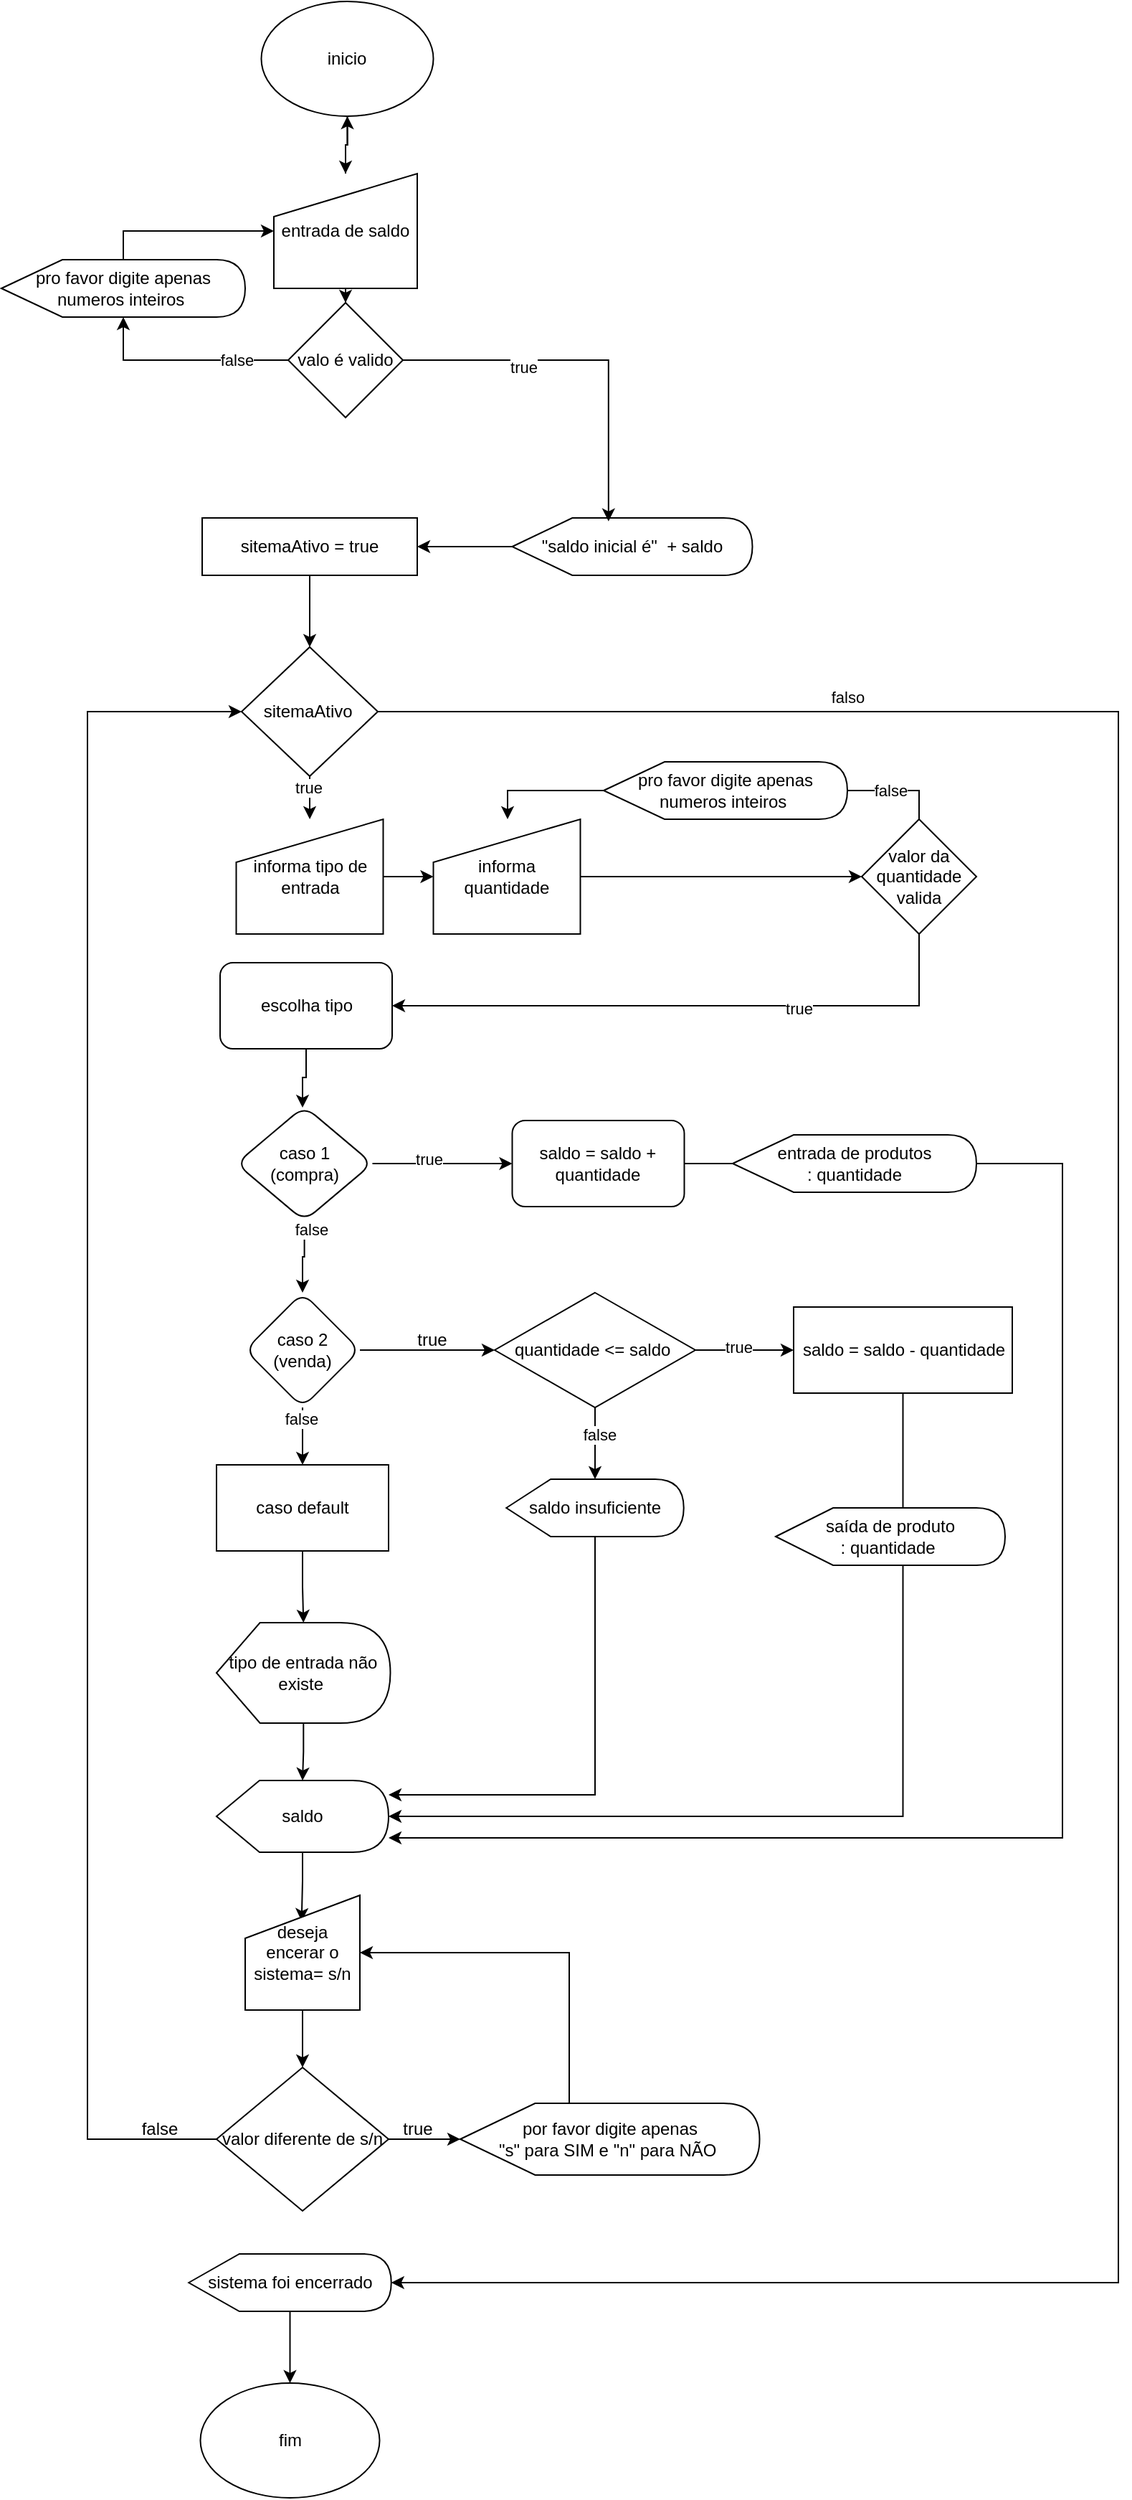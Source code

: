 <mxfile version="28.1.0">
  <diagram name="Página-1" id="TJmjayn9he-VXkFxc6Wi">
    <mxGraphModel grid="1" page="1" gridSize="10" guides="1" tooltips="1" connect="1" arrows="1" fold="1" pageScale="1" pageWidth="827" pageHeight="1169" math="0" shadow="0">
      <root>
        <mxCell id="0" />
        <mxCell id="1" parent="0" />
        <mxCell id="OaQ3OgYtoZX91j-wxRvZ-8" style="edgeStyle=orthogonalEdgeStyle;rounded=0;orthogonalLoop=1;jettySize=auto;html=1;" edge="1" parent="1" source="EqQMDcm6i_RlThikZK2u-1" target="EqQMDcm6i_RlThikZK2u-7">
          <mxGeometry relative="1" as="geometry">
            <mxPoint x="311.25" y="290" as="targetPoint" />
          </mxGeometry>
        </mxCell>
        <mxCell id="EqQMDcm6i_RlThikZK2u-1" value="inicio" style="ellipse;whiteSpace=wrap;html=1;" vertex="1" parent="1">
          <mxGeometry x="251.25" y="30" width="120" height="80" as="geometry" />
        </mxCell>
        <mxCell id="PIHjeUbVuv9eCzz-kvKn-1" value="" style="edgeStyle=orthogonalEdgeStyle;rounded=0;orthogonalLoop=1;jettySize=auto;html=1;" edge="1" parent="1" source="EqQMDcm6i_RlThikZK2u-7" target="EqQMDcm6i_RlThikZK2u-1">
          <mxGeometry relative="1" as="geometry" />
        </mxCell>
        <mxCell id="PIHjeUbVuv9eCzz-kvKn-10" value="" style="edgeStyle=orthogonalEdgeStyle;rounded=0;orthogonalLoop=1;jettySize=auto;html=1;" edge="1" parent="1" source="EqQMDcm6i_RlThikZK2u-7" target="PIHjeUbVuv9eCzz-kvKn-9">
          <mxGeometry relative="1" as="geometry" />
        </mxCell>
        <mxCell id="EqQMDcm6i_RlThikZK2u-7" value="entrada de saldo" style="shape=manualInput;whiteSpace=wrap;html=1;" vertex="1" parent="1">
          <mxGeometry x="260" y="150" width="100" height="80" as="geometry" />
        </mxCell>
        <mxCell id="EqQMDcm6i_RlThikZK2u-14" value="" style="edgeStyle=orthogonalEdgeStyle;rounded=0;orthogonalLoop=1;jettySize=auto;html=1;" edge="1" parent="1" source="EqQMDcm6i_RlThikZK2u-10" target="EqQMDcm6i_RlThikZK2u-13">
          <mxGeometry relative="1" as="geometry" />
        </mxCell>
        <mxCell id="EqQMDcm6i_RlThikZK2u-10" value="&quot;saldo inicial é&quot;&amp;nbsp; + saldo" style="shape=display;whiteSpace=wrap;html=1;" vertex="1" parent="1">
          <mxGeometry x="426.25" y="390" width="167.5" height="40" as="geometry" />
        </mxCell>
        <mxCell id="EqQMDcm6i_RlThikZK2u-17" value="" style="edgeStyle=orthogonalEdgeStyle;rounded=0;orthogonalLoop=1;jettySize=auto;html=1;" edge="1" parent="1" source="EqQMDcm6i_RlThikZK2u-13" target="EqQMDcm6i_RlThikZK2u-16">
          <mxGeometry relative="1" as="geometry" />
        </mxCell>
        <mxCell id="EqQMDcm6i_RlThikZK2u-13" value="sitemaAtivo = true" style="whiteSpace=wrap;html=1;" vertex="1" parent="1">
          <mxGeometry x="210" y="390" width="150" height="40" as="geometry" />
        </mxCell>
        <mxCell id="EqQMDcm6i_RlThikZK2u-19" value="" style="edgeStyle=orthogonalEdgeStyle;rounded=0;orthogonalLoop=1;jettySize=auto;html=1;" edge="1" parent="1" source="EqQMDcm6i_RlThikZK2u-16" target="OaQ3OgYtoZX91j-wxRvZ-3">
          <mxGeometry relative="1" as="geometry">
            <mxPoint x="418.242" y="590" as="sourcePoint" />
            <mxPoint x="347.5" y="1321" as="targetPoint" />
            <Array as="points">
              <mxPoint x="849" y="525" />
              <mxPoint x="849" y="1620" />
            </Array>
          </mxGeometry>
        </mxCell>
        <mxCell id="EqQMDcm6i_RlThikZK2u-21" value="falso" style="edgeLabel;html=1;align=center;verticalAlign=middle;resizable=0;points=[];" vertex="1" connectable="0" parent="EqQMDcm6i_RlThikZK2u-19">
          <mxGeometry x="-0.681" y="-3" relative="1" as="geometry">
            <mxPoint x="-11" y="-13" as="offset" />
          </mxGeometry>
        </mxCell>
        <mxCell id="EqQMDcm6i_RlThikZK2u-24" style="edgeStyle=orthogonalEdgeStyle;rounded=0;orthogonalLoop=1;jettySize=auto;html=1;" edge="1" parent="1" source="EqQMDcm6i_RlThikZK2u-16" target="EqQMDcm6i_RlThikZK2u-27">
          <mxGeometry relative="1" as="geometry">
            <mxPoint x="284.1" y="600" as="targetPoint" />
          </mxGeometry>
        </mxCell>
        <mxCell id="PIHjeUbVuv9eCzz-kvKn-16" value="true" style="edgeLabel;html=1;align=center;verticalAlign=middle;resizable=0;points=[];" connectable="0" vertex="1" parent="EqQMDcm6i_RlThikZK2u-24">
          <mxGeometry x="-0.458" y="-1" relative="1" as="geometry">
            <mxPoint as="offset" />
          </mxGeometry>
        </mxCell>
        <mxCell id="EqQMDcm6i_RlThikZK2u-16" value="sitemaAtivo&amp;nbsp;" style="rhombus;whiteSpace=wrap;html=1;" vertex="1" parent="1">
          <mxGeometry x="237.5" y="480" width="95" height="90" as="geometry" />
        </mxCell>
        <mxCell id="EqQMDcm6i_RlThikZK2u-72" value="" style="edgeStyle=orthogonalEdgeStyle;rounded=0;orthogonalLoop=1;jettySize=auto;html=1;entryX=0.492;entryY=0.225;entryDx=0;entryDy=0;entryPerimeter=0;" edge="1" parent="1" source="EqQMDcm6i_RlThikZK2u-20" target="EqQMDcm6i_RlThikZK2u-74">
          <mxGeometry relative="1" as="geometry">
            <mxPoint x="280" y="1350" as="targetPoint" />
          </mxGeometry>
        </mxCell>
        <mxCell id="EqQMDcm6i_RlThikZK2u-20" value="saldo" style="shape=display;whiteSpace=wrap;html=1;" vertex="1" parent="1">
          <mxGeometry x="220" y="1270" width="120" height="50" as="geometry" />
        </mxCell>
        <mxCell id="EqQMDcm6i_RlThikZK2u-22" value="fim" style="ellipse;whiteSpace=wrap;html=1;" vertex="1" parent="1">
          <mxGeometry x="208.75" y="1690" width="125" height="80" as="geometry" />
        </mxCell>
        <mxCell id="EqQMDcm6i_RlThikZK2u-29" value="" style="edgeStyle=orthogonalEdgeStyle;rounded=0;orthogonalLoop=1;jettySize=auto;html=1;" edge="1" parent="1" source="EqQMDcm6i_RlThikZK2u-27" target="EqQMDcm6i_RlThikZK2u-28">
          <mxGeometry relative="1" as="geometry" />
        </mxCell>
        <mxCell id="EqQMDcm6i_RlThikZK2u-27" value="informa tipo de entrada" style="shape=manualInput;whiteSpace=wrap;html=1;" vertex="1" parent="1">
          <mxGeometry x="233.75" y="600" width="102.5" height="80" as="geometry" />
        </mxCell>
        <mxCell id="PIHjeUbVuv9eCzz-kvKn-18" value="" style="edgeStyle=orthogonalEdgeStyle;rounded=0;orthogonalLoop=1;jettySize=auto;html=1;" edge="1" parent="1" source="EqQMDcm6i_RlThikZK2u-28" target="PIHjeUbVuv9eCzz-kvKn-17">
          <mxGeometry relative="1" as="geometry" />
        </mxCell>
        <mxCell id="EqQMDcm6i_RlThikZK2u-28" value="informa quantidade" style="shape=manualInput;whiteSpace=wrap;html=1;" vertex="1" parent="1">
          <mxGeometry x="371.25" y="600" width="102.5" height="80" as="geometry" />
        </mxCell>
        <mxCell id="EqQMDcm6i_RlThikZK2u-37" value="" style="edgeStyle=orthogonalEdgeStyle;rounded=0;orthogonalLoop=1;jettySize=auto;html=1;" edge="1" parent="1" source="EqQMDcm6i_RlThikZK2u-35" target="EqQMDcm6i_RlThikZK2u-36">
          <mxGeometry relative="1" as="geometry">
            <Array as="points">
              <mxPoint x="282" y="780" />
              <mxPoint x="280" y="780" />
            </Array>
          </mxGeometry>
        </mxCell>
        <mxCell id="EqQMDcm6i_RlThikZK2u-35" value="escolha tipo" style="rounded=1;whiteSpace=wrap;html=1;" vertex="1" parent="1">
          <mxGeometry x="222.5" y="700" width="120" height="60" as="geometry" />
        </mxCell>
        <mxCell id="EqQMDcm6i_RlThikZK2u-39" value="" style="edgeStyle=orthogonalEdgeStyle;rounded=0;orthogonalLoop=1;jettySize=auto;html=1;" edge="1" parent="1" source="EqQMDcm6i_RlThikZK2u-36" target="EqQMDcm6i_RlThikZK2u-38">
          <mxGeometry relative="1" as="geometry" />
        </mxCell>
        <mxCell id="EqQMDcm6i_RlThikZK2u-49" value="true" style="edgeLabel;html=1;align=center;verticalAlign=middle;resizable=0;points=[];" vertex="1" connectable="0" parent="EqQMDcm6i_RlThikZK2u-39">
          <mxGeometry x="-0.2" y="3" relative="1" as="geometry">
            <mxPoint as="offset" />
          </mxGeometry>
        </mxCell>
        <mxCell id="EqQMDcm6i_RlThikZK2u-43" value="" style="edgeStyle=orthogonalEdgeStyle;rounded=0;orthogonalLoop=1;jettySize=auto;html=1;" edge="1" parent="1" source="EqQMDcm6i_RlThikZK2u-36" target="EqQMDcm6i_RlThikZK2u-42">
          <mxGeometry relative="1" as="geometry" />
        </mxCell>
        <mxCell id="EqQMDcm6i_RlThikZK2u-51" value="false" style="edgeLabel;html=1;align=center;verticalAlign=middle;resizable=0;points=[];" vertex="1" connectable="0" parent="EqQMDcm6i_RlThikZK2u-43">
          <mxGeometry x="-0.76" y="4" relative="1" as="geometry">
            <mxPoint as="offset" />
          </mxGeometry>
        </mxCell>
        <mxCell id="EqQMDcm6i_RlThikZK2u-36" value="caso 1&lt;br&gt;(compra)" style="rhombus;whiteSpace=wrap;html=1;rounded=1;" vertex="1" parent="1">
          <mxGeometry x="233.75" y="800" width="95" height="80" as="geometry" />
        </mxCell>
        <mxCell id="EqQMDcm6i_RlThikZK2u-58" style="edgeStyle=orthogonalEdgeStyle;rounded=0;orthogonalLoop=1;jettySize=auto;html=1;" edge="1" parent="1" source="EqQMDcm6i_RlThikZK2u-38" target="EqQMDcm6i_RlThikZK2u-20">
          <mxGeometry relative="1" as="geometry">
            <mxPoint x="336" y="1283" as="targetPoint" />
            <Array as="points">
              <mxPoint x="810" y="840" />
              <mxPoint x="810" y="1310" />
            </Array>
          </mxGeometry>
        </mxCell>
        <mxCell id="EqQMDcm6i_RlThikZK2u-38" value="saldo = saldo + quantidade" style="whiteSpace=wrap;html=1;rounded=1;" vertex="1" parent="1">
          <mxGeometry x="426.25" y="810" width="120" height="60" as="geometry" />
        </mxCell>
        <mxCell id="EqQMDcm6i_RlThikZK2u-45" value="" style="edgeStyle=orthogonalEdgeStyle;rounded=0;orthogonalLoop=1;jettySize=auto;html=1;" edge="1" parent="1" source="EqQMDcm6i_RlThikZK2u-42" target="EqQMDcm6i_RlThikZK2u-48">
          <mxGeometry relative="1" as="geometry">
            <mxPoint x="392.5" y="1140" as="targetPoint" />
          </mxGeometry>
        </mxCell>
        <mxCell id="EqQMDcm6i_RlThikZK2u-63" value="" style="edgeStyle=orthogonalEdgeStyle;rounded=0;orthogonalLoop=1;jettySize=auto;html=1;" edge="1" parent="1" source="EqQMDcm6i_RlThikZK2u-42" target="OaQ3OgYtoZX91j-wxRvZ-7">
          <mxGeometry relative="1" as="geometry">
            <mxPoint x="281.286" y="1040.036" as="targetPoint" />
          </mxGeometry>
        </mxCell>
        <mxCell id="OaQ3OgYtoZX91j-wxRvZ-6" value="false" style="edgeLabel;html=1;align=center;verticalAlign=middle;resizable=0;points=[];" connectable="0" vertex="1" parent="EqQMDcm6i_RlThikZK2u-63">
          <mxGeometry x="-0.6" y="-1" relative="1" as="geometry">
            <mxPoint as="offset" />
          </mxGeometry>
        </mxCell>
        <mxCell id="EqQMDcm6i_RlThikZK2u-42" value="caso 2&lt;br&gt;(venda)" style="rhombus;whiteSpace=wrap;html=1;rounded=1;" vertex="1" parent="1">
          <mxGeometry x="240" y="930" width="80" height="80" as="geometry" />
        </mxCell>
        <mxCell id="EqQMDcm6i_RlThikZK2u-53" value="" style="edgeStyle=orthogonalEdgeStyle;rounded=0;orthogonalLoop=1;jettySize=auto;html=1;" edge="1" parent="1" source="EqQMDcm6i_RlThikZK2u-48" target="EqQMDcm6i_RlThikZK2u-52">
          <mxGeometry relative="1" as="geometry" />
        </mxCell>
        <mxCell id="EqQMDcm6i_RlThikZK2u-54" value="false" style="edgeLabel;html=1;align=center;verticalAlign=middle;resizable=0;points=[];" vertex="1" connectable="0" parent="EqQMDcm6i_RlThikZK2u-53">
          <mxGeometry x="-0.25" y="3" relative="1" as="geometry">
            <mxPoint as="offset" />
          </mxGeometry>
        </mxCell>
        <mxCell id="EqQMDcm6i_RlThikZK2u-56" value="" style="edgeStyle=orthogonalEdgeStyle;rounded=0;orthogonalLoop=1;jettySize=auto;html=1;" edge="1" parent="1" source="EqQMDcm6i_RlThikZK2u-48" target="EqQMDcm6i_RlThikZK2u-55">
          <mxGeometry relative="1" as="geometry" />
        </mxCell>
        <mxCell id="EqQMDcm6i_RlThikZK2u-57" value="true" style="edgeLabel;html=1;align=center;verticalAlign=middle;resizable=0;points=[];" vertex="1" connectable="0" parent="EqQMDcm6i_RlThikZK2u-56">
          <mxGeometry x="-0.167" y="2" relative="1" as="geometry">
            <mxPoint x="1" as="offset" />
          </mxGeometry>
        </mxCell>
        <mxCell id="EqQMDcm6i_RlThikZK2u-48" value="quantidade &amp;lt;= saldo&amp;nbsp;" style="rhombus;whiteSpace=wrap;html=1;" vertex="1" parent="1">
          <mxGeometry x="414" y="930" width="140" height="80" as="geometry" />
        </mxCell>
        <mxCell id="EqQMDcm6i_RlThikZK2u-68" style="edgeStyle=orthogonalEdgeStyle;rounded=0;orthogonalLoop=1;jettySize=auto;html=1;" edge="1" parent="1" source="EqQMDcm6i_RlThikZK2u-52" target="EqQMDcm6i_RlThikZK2u-20">
          <mxGeometry relative="1" as="geometry">
            <mxPoint x="484" y="1300" as="targetPoint" />
            <Array as="points">
              <mxPoint x="484" y="1280" />
            </Array>
          </mxGeometry>
        </mxCell>
        <mxCell id="EqQMDcm6i_RlThikZK2u-52" value="saldo insuficiente" style="shape=display;whiteSpace=wrap;html=1;" vertex="1" parent="1">
          <mxGeometry x="422.12" y="1060" width="123.75" height="40" as="geometry" />
        </mxCell>
        <mxCell id="PIHjeUbVuv9eCzz-kvKn-27" style="edgeStyle=orthogonalEdgeStyle;rounded=0;orthogonalLoop=1;jettySize=auto;html=1;" edge="1" parent="1" source="EqQMDcm6i_RlThikZK2u-55" target="EqQMDcm6i_RlThikZK2u-20">
          <mxGeometry relative="1" as="geometry">
            <mxPoint x="640" y="1270" as="targetPoint" />
            <Array as="points">
              <mxPoint x="699" y="1295" />
            </Array>
          </mxGeometry>
        </mxCell>
        <mxCell id="EqQMDcm6i_RlThikZK2u-55" value="saldo = saldo - quantidade" style="whiteSpace=wrap;html=1;" vertex="1" parent="1">
          <mxGeometry x="622.5" y="940" width="152.5" height="60" as="geometry" />
        </mxCell>
        <mxCell id="EqQMDcm6i_RlThikZK2u-66" value="" style="edgeStyle=orthogonalEdgeStyle;rounded=0;orthogonalLoop=1;jettySize=auto;html=1;" edge="1" parent="1" source="OaQ3OgYtoZX91j-wxRvZ-7" target="EqQMDcm6i_RlThikZK2u-64">
          <mxGeometry relative="1" as="geometry">
            <mxPoint x="281.286" y="1119.964" as="sourcePoint" />
          </mxGeometry>
        </mxCell>
        <mxCell id="EqQMDcm6i_RlThikZK2u-67" value="" style="edgeStyle=orthogonalEdgeStyle;rounded=0;orthogonalLoop=1;jettySize=auto;html=1;" edge="1" parent="1" source="EqQMDcm6i_RlThikZK2u-64" target="EqQMDcm6i_RlThikZK2u-20">
          <mxGeometry relative="1" as="geometry" />
        </mxCell>
        <mxCell id="EqQMDcm6i_RlThikZK2u-64" value="tipo de entrada não existe&amp;nbsp;" style="shape=display;whiteSpace=wrap;html=1;" vertex="1" parent="1">
          <mxGeometry x="220" y="1160" width="121.25" height="70" as="geometry" />
        </mxCell>
        <mxCell id="OaQ3OgYtoZX91j-wxRvZ-2" style="edgeStyle=orthogonalEdgeStyle;rounded=0;orthogonalLoop=1;jettySize=auto;html=1;" edge="1" parent="1" source="PIHjeUbVuv9eCzz-kvKn-2" target="EqQMDcm6i_RlThikZK2u-16">
          <mxGeometry relative="1" as="geometry">
            <mxPoint x="209.996" y="1405" as="sourcePoint" />
            <mxPoint x="166.21" y="510" as="targetPoint" />
            <Array as="points">
              <mxPoint x="130" y="1520" />
              <mxPoint x="130" y="525" />
            </Array>
          </mxGeometry>
        </mxCell>
        <mxCell id="PIHjeUbVuv9eCzz-kvKn-3" value="" style="edgeStyle=orthogonalEdgeStyle;rounded=0;orthogonalLoop=1;jettySize=auto;html=1;" edge="1" parent="1" source="EqQMDcm6i_RlThikZK2u-74" target="PIHjeUbVuv9eCzz-kvKn-2">
          <mxGeometry relative="1" as="geometry" />
        </mxCell>
        <mxCell id="EqQMDcm6i_RlThikZK2u-74" value="deseja encerar o sistema= s/n" style="shape=manualInput;whiteSpace=wrap;html=1;" vertex="1" parent="1">
          <mxGeometry x="240" y="1350" width="80" height="80" as="geometry" />
        </mxCell>
        <mxCell id="OaQ3OgYtoZX91j-wxRvZ-1" value="true" style="text;html=1;align=center;verticalAlign=middle;resizable=0;points=[];autosize=1;strokeColor=none;fillColor=none;" vertex="1" parent="1">
          <mxGeometry x="350" y="948" width="40" height="30" as="geometry" />
        </mxCell>
        <mxCell id="OaQ3OgYtoZX91j-wxRvZ-5" style="edgeStyle=orthogonalEdgeStyle;rounded=0;orthogonalLoop=1;jettySize=auto;html=1;" edge="1" parent="1" source="OaQ3OgYtoZX91j-wxRvZ-3" target="EqQMDcm6i_RlThikZK2u-22">
          <mxGeometry relative="1" as="geometry">
            <mxPoint x="281.25" y="1640" as="targetPoint" />
          </mxGeometry>
        </mxCell>
        <mxCell id="OaQ3OgYtoZX91j-wxRvZ-3" value="sistema foi encerrado" style="shape=display;whiteSpace=wrap;html=1;size=0.25;" vertex="1" parent="1">
          <mxGeometry x="200.63" y="1600" width="141.25" height="40" as="geometry" />
        </mxCell>
        <mxCell id="OaQ3OgYtoZX91j-wxRvZ-7" value="caso default" style="rounded=0;whiteSpace=wrap;html=1;" vertex="1" parent="1">
          <mxGeometry x="220" y="1050" width="120" height="60" as="geometry" />
        </mxCell>
        <mxCell id="PIHjeUbVuv9eCzz-kvKn-6" value="" style="edgeStyle=orthogonalEdgeStyle;rounded=0;orthogonalLoop=1;jettySize=auto;html=1;" edge="1" parent="1" source="PIHjeUbVuv9eCzz-kvKn-2" target="PIHjeUbVuv9eCzz-kvKn-4">
          <mxGeometry relative="1" as="geometry" />
        </mxCell>
        <mxCell id="PIHjeUbVuv9eCzz-kvKn-2" value="valor diferente de s/n" style="rhombus;whiteSpace=wrap;html=1;" vertex="1" parent="1">
          <mxGeometry x="220" y="1470" width="120" height="100" as="geometry" />
        </mxCell>
        <mxCell id="PIHjeUbVuv9eCzz-kvKn-5" style="edgeStyle=orthogonalEdgeStyle;rounded=0;orthogonalLoop=1;jettySize=auto;html=1;" edge="1" parent="1" source="PIHjeUbVuv9eCzz-kvKn-4" target="EqQMDcm6i_RlThikZK2u-74">
          <mxGeometry relative="1" as="geometry">
            <Array as="points">
              <mxPoint x="466" y="1390" />
            </Array>
          </mxGeometry>
        </mxCell>
        <mxCell id="PIHjeUbVuv9eCzz-kvKn-4" value="por favor digite apenas &lt;br&gt;&quot;s&quot; para SIM e &quot;n&quot; para NÃO&amp;nbsp;" style="shape=display;whiteSpace=wrap;html=1;" vertex="1" parent="1">
          <mxGeometry x="390" y="1495" width="208.75" height="50" as="geometry" />
        </mxCell>
        <mxCell id="PIHjeUbVuv9eCzz-kvKn-7" value="true" style="text;html=1;align=center;verticalAlign=middle;resizable=0;points=[];autosize=1;strokeColor=none;fillColor=none;" vertex="1" parent="1">
          <mxGeometry x="340" y="1498" width="40" height="30" as="geometry" />
        </mxCell>
        <mxCell id="PIHjeUbVuv9eCzz-kvKn-8" value="false" style="text;html=1;align=center;verticalAlign=middle;resizable=0;points=[];autosize=1;strokeColor=none;fillColor=none;" vertex="1" parent="1">
          <mxGeometry x="155" y="1498" width="50" height="30" as="geometry" />
        </mxCell>
        <mxCell id="PIHjeUbVuv9eCzz-kvKn-13" style="edgeStyle=orthogonalEdgeStyle;rounded=0;orthogonalLoop=1;jettySize=auto;html=1;" edge="1" parent="1" source="PIHjeUbVuv9eCzz-kvKn-23" target="EqQMDcm6i_RlThikZK2u-7">
          <mxGeometry relative="1" as="geometry">
            <mxPoint x="180" y="220" as="sourcePoint" />
            <Array as="points">
              <mxPoint x="155" y="190" />
            </Array>
          </mxGeometry>
        </mxCell>
        <mxCell id="PIHjeUbVuv9eCzz-kvKn-9" value="valo é valido" style="rhombus;whiteSpace=wrap;html=1;" vertex="1" parent="1">
          <mxGeometry x="270" y="240" width="80" height="80" as="geometry" />
        </mxCell>
        <mxCell id="PIHjeUbVuv9eCzz-kvKn-11" style="edgeStyle=orthogonalEdgeStyle;rounded=0;orthogonalLoop=1;jettySize=auto;html=1;entryX=0.401;entryY=0.06;entryDx=0;entryDy=0;entryPerimeter=0;" edge="1" parent="1" source="PIHjeUbVuv9eCzz-kvKn-9" target="EqQMDcm6i_RlThikZK2u-10">
          <mxGeometry relative="1" as="geometry" />
        </mxCell>
        <mxCell id="PIHjeUbVuv9eCzz-kvKn-14" value="true" style="edgeLabel;html=1;align=center;verticalAlign=middle;resizable=0;points=[];" connectable="0" vertex="1" parent="PIHjeUbVuv9eCzz-kvKn-11">
          <mxGeometry x="-0.348" y="-5" relative="1" as="geometry">
            <mxPoint as="offset" />
          </mxGeometry>
        </mxCell>
        <mxCell id="PIHjeUbVuv9eCzz-kvKn-19" style="edgeStyle=orthogonalEdgeStyle;rounded=0;orthogonalLoop=1;jettySize=auto;html=1;" edge="1" parent="1" source="PIHjeUbVuv9eCzz-kvKn-17" target="EqQMDcm6i_RlThikZK2u-35">
          <mxGeometry relative="1" as="geometry">
            <Array as="points">
              <mxPoint x="710" y="730" />
            </Array>
          </mxGeometry>
        </mxCell>
        <mxCell id="PIHjeUbVuv9eCzz-kvKn-22" value="true" style="edgeLabel;html=1;align=center;verticalAlign=middle;resizable=0;points=[];" connectable="0" vertex="1" parent="PIHjeUbVuv9eCzz-kvKn-19">
          <mxGeometry x="-0.356" y="2" relative="1" as="geometry">
            <mxPoint as="offset" />
          </mxGeometry>
        </mxCell>
        <mxCell id="PIHjeUbVuv9eCzz-kvKn-20" style="edgeStyle=orthogonalEdgeStyle;rounded=0;orthogonalLoop=1;jettySize=auto;html=1;" edge="1" parent="1" source="PIHjeUbVuv9eCzz-kvKn-17" target="EqQMDcm6i_RlThikZK2u-28">
          <mxGeometry relative="1" as="geometry">
            <Array as="points">
              <mxPoint x="710" y="580" />
              <mxPoint x="423" y="580" />
            </Array>
          </mxGeometry>
        </mxCell>
        <mxCell id="PIHjeUbVuv9eCzz-kvKn-21" value="false" style="edgeLabel;html=1;align=center;verticalAlign=middle;resizable=0;points=[];" connectable="0" vertex="1" parent="PIHjeUbVuv9eCzz-kvKn-20">
          <mxGeometry x="-0.475" y="2" relative="1" as="geometry">
            <mxPoint x="46" y="-2" as="offset" />
          </mxGeometry>
        </mxCell>
        <mxCell id="PIHjeUbVuv9eCzz-kvKn-17" value="valor da quantidade valida" style="rhombus;whiteSpace=wrap;html=1;" vertex="1" parent="1">
          <mxGeometry x="670" y="600" width="80" height="80" as="geometry" />
        </mxCell>
        <mxCell id="PIHjeUbVuv9eCzz-kvKn-24" value="" style="edgeStyle=orthogonalEdgeStyle;rounded=0;orthogonalLoop=1;jettySize=auto;html=1;" edge="1" parent="1" source="PIHjeUbVuv9eCzz-kvKn-9" target="PIHjeUbVuv9eCzz-kvKn-23">
          <mxGeometry relative="1" as="geometry">
            <mxPoint x="270" y="280" as="sourcePoint" />
            <mxPoint x="260" y="190" as="targetPoint" />
            <Array as="points">
              <mxPoint x="155" y="280" />
            </Array>
          </mxGeometry>
        </mxCell>
        <mxCell id="PIHjeUbVuv9eCzz-kvKn-25" value="false" style="edgeLabel;html=1;align=center;verticalAlign=middle;resizable=0;points=[];" connectable="0" vertex="1" parent="PIHjeUbVuv9eCzz-kvKn-24">
          <mxGeometry x="-0.506" relative="1" as="geometry">
            <mxPoint as="offset" />
          </mxGeometry>
        </mxCell>
        <mxCell id="PIHjeUbVuv9eCzz-kvKn-23" value="pro favor digite apenas numeros inteiros&amp;nbsp;" style="shape=display;whiteSpace=wrap;html=1;" vertex="1" parent="1">
          <mxGeometry x="70" y="210" width="170" height="40" as="geometry" />
        </mxCell>
        <mxCell id="PIHjeUbVuv9eCzz-kvKn-26" value="pro favor digite apenas numeros inteiros&amp;nbsp;" style="shape=display;whiteSpace=wrap;html=1;" vertex="1" parent="1">
          <mxGeometry x="490" y="560" width="170" height="40" as="geometry" />
        </mxCell>
        <mxCell id="PIHjeUbVuv9eCzz-kvKn-29" value="saída de produto &lt;br&gt;: quantidade&amp;nbsp;" style="shape=display;whiteSpace=wrap;html=1;" vertex="1" parent="1">
          <mxGeometry x="610" y="1080" width="160" height="40" as="geometry" />
        </mxCell>
        <mxCell id="PIHjeUbVuv9eCzz-kvKn-32" value="entrada de produtos &lt;br&gt;: quantidade" style="shape=display;whiteSpace=wrap;html=1;" vertex="1" parent="1">
          <mxGeometry x="580" y="820" width="170" height="40" as="geometry" />
        </mxCell>
      </root>
    </mxGraphModel>
  </diagram>
</mxfile>
